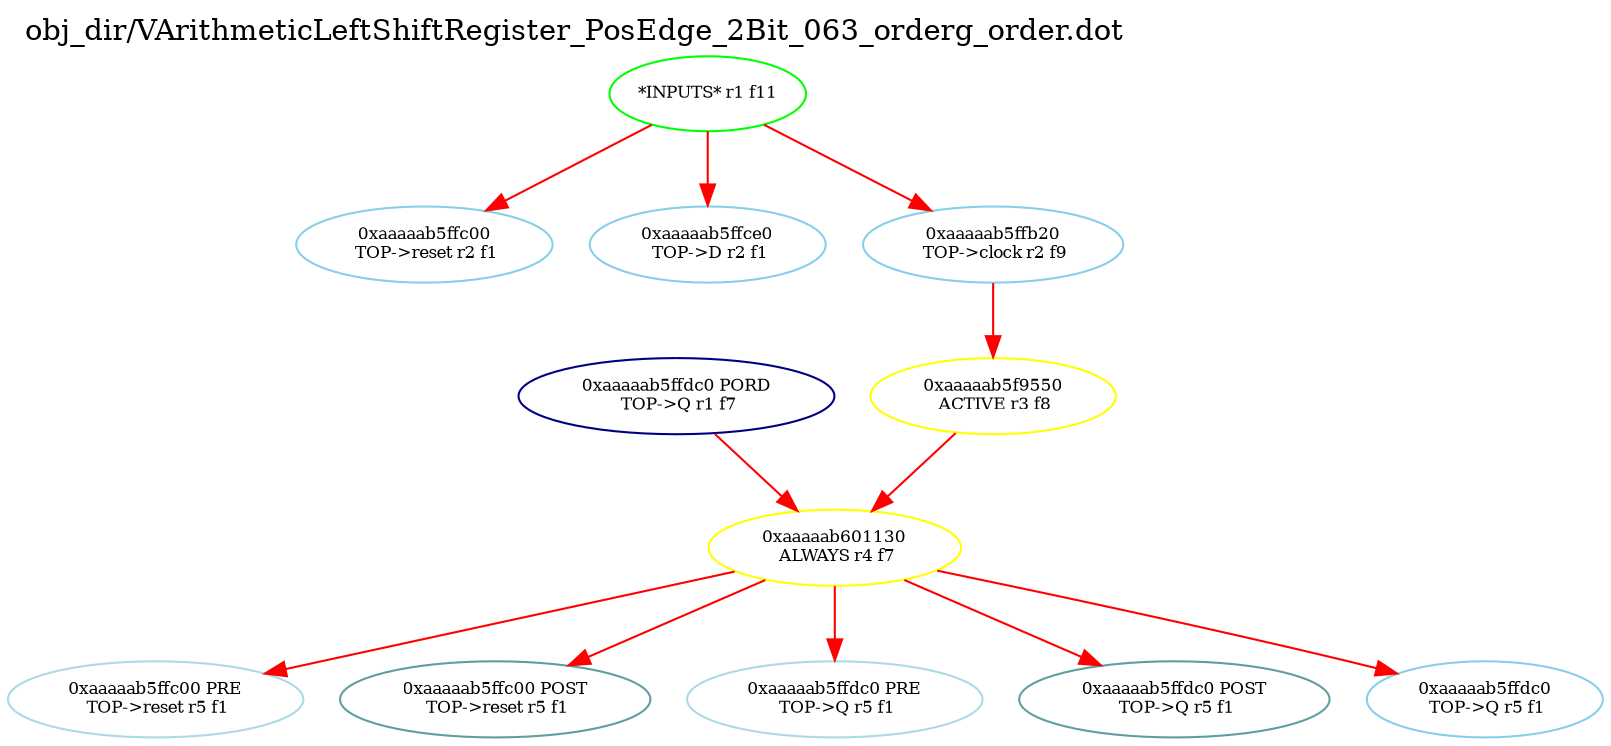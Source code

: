 digraph v3graph {
	graph	[label="obj_dir/VArithmeticLeftShiftRegister_PosEdge_2Bit_063_orderg_order.dot",
		 labelloc=t, labeljust=l,
		 //size="7.5,10",
		 rankdir=TB];
	n0xaaaaab5ff960_0	[fontsize=8 label="0xaaaaab5ffdc0 PORD\n TOP->Q r1 f7", color=NavyBlue];
	n1	[fontsize=8 label="*INPUTS* r1 f11", color=green];
	n0xaaaaab5ff960_2	[fontsize=8 label="0xaaaaab5ffc00\n TOP->reset r2 f1", color=skyblue];
	n0xaaaaab5ff960_3	[fontsize=8 label="0xaaaaab5ffce0\n TOP->D r2 f1", color=skyblue];
	n0xaaaaab5ff960_4	[fontsize=8 label="0xaaaaab5ffb20\n TOP->clock r2 f9", color=skyblue];
	n0xaaaaab5ff960_5	[fontsize=8 label="0xaaaaab5f9550\n ACTIVE r3 f8", color=yellow];
	n0xaaaaab5ff960_6	[fontsize=8 label="0xaaaaab601130\n ALWAYS r4 f7", color=yellow];
	n0xaaaaab5ff960_7	[fontsize=8 label="0xaaaaab5ffc00 PRE\n TOP->reset r5 f1", color=lightblue];
	n0xaaaaab5ff960_8	[fontsize=8 label="0xaaaaab5ffc00 POST\n TOP->reset r5 f1", color=CadetBlue];
	n0xaaaaab5ff960_9	[fontsize=8 label="0xaaaaab5ffdc0 PRE\n TOP->Q r5 f1", color=lightblue];
	n0xaaaaab5ff960_10	[fontsize=8 label="0xaaaaab5ffdc0 POST\n TOP->Q r5 f1", color=CadetBlue];
	n0xaaaaab5ff960_11	[fontsize=8 label="0xaaaaab5ffdc0\n TOP->Q r5 f1", color=skyblue];
	n0xaaaaab5ff960_0 -> n0xaaaaab5ff960_6 [fontsize=8 label="" weight=32 color=red];
	n1 -> n0xaaaaab5ff960_2 [fontsize=8 label="" weight=1 color=red];
	n1 -> n0xaaaaab5ff960_3 [fontsize=8 label="" weight=1 color=red];
	n1 -> n0xaaaaab5ff960_4 [fontsize=8 label="" weight=1 color=red];
	n0xaaaaab5ff960_4 -> n0xaaaaab5ff960_5 [fontsize=8 label="" weight=8 color=red];
	n0xaaaaab5ff960_5 -> n0xaaaaab5ff960_6 [fontsize=8 label="" weight=32 color=red];
	n0xaaaaab5ff960_6 -> n0xaaaaab5ff960_7 [fontsize=8 label="" weight=32 color=red];
	n0xaaaaab5ff960_6 -> n0xaaaaab5ff960_8 [fontsize=8 label="" weight=2 color=red];
	n0xaaaaab5ff960_6 -> n0xaaaaab5ff960_9 [fontsize=8 label="" weight=32 color=red];
	n0xaaaaab5ff960_6 -> n0xaaaaab5ff960_10 [fontsize=8 label="" weight=2 color=red];
	n0xaaaaab5ff960_6 -> n0xaaaaab5ff960_11 [fontsize=8 label="" weight=32 color=red];
}
